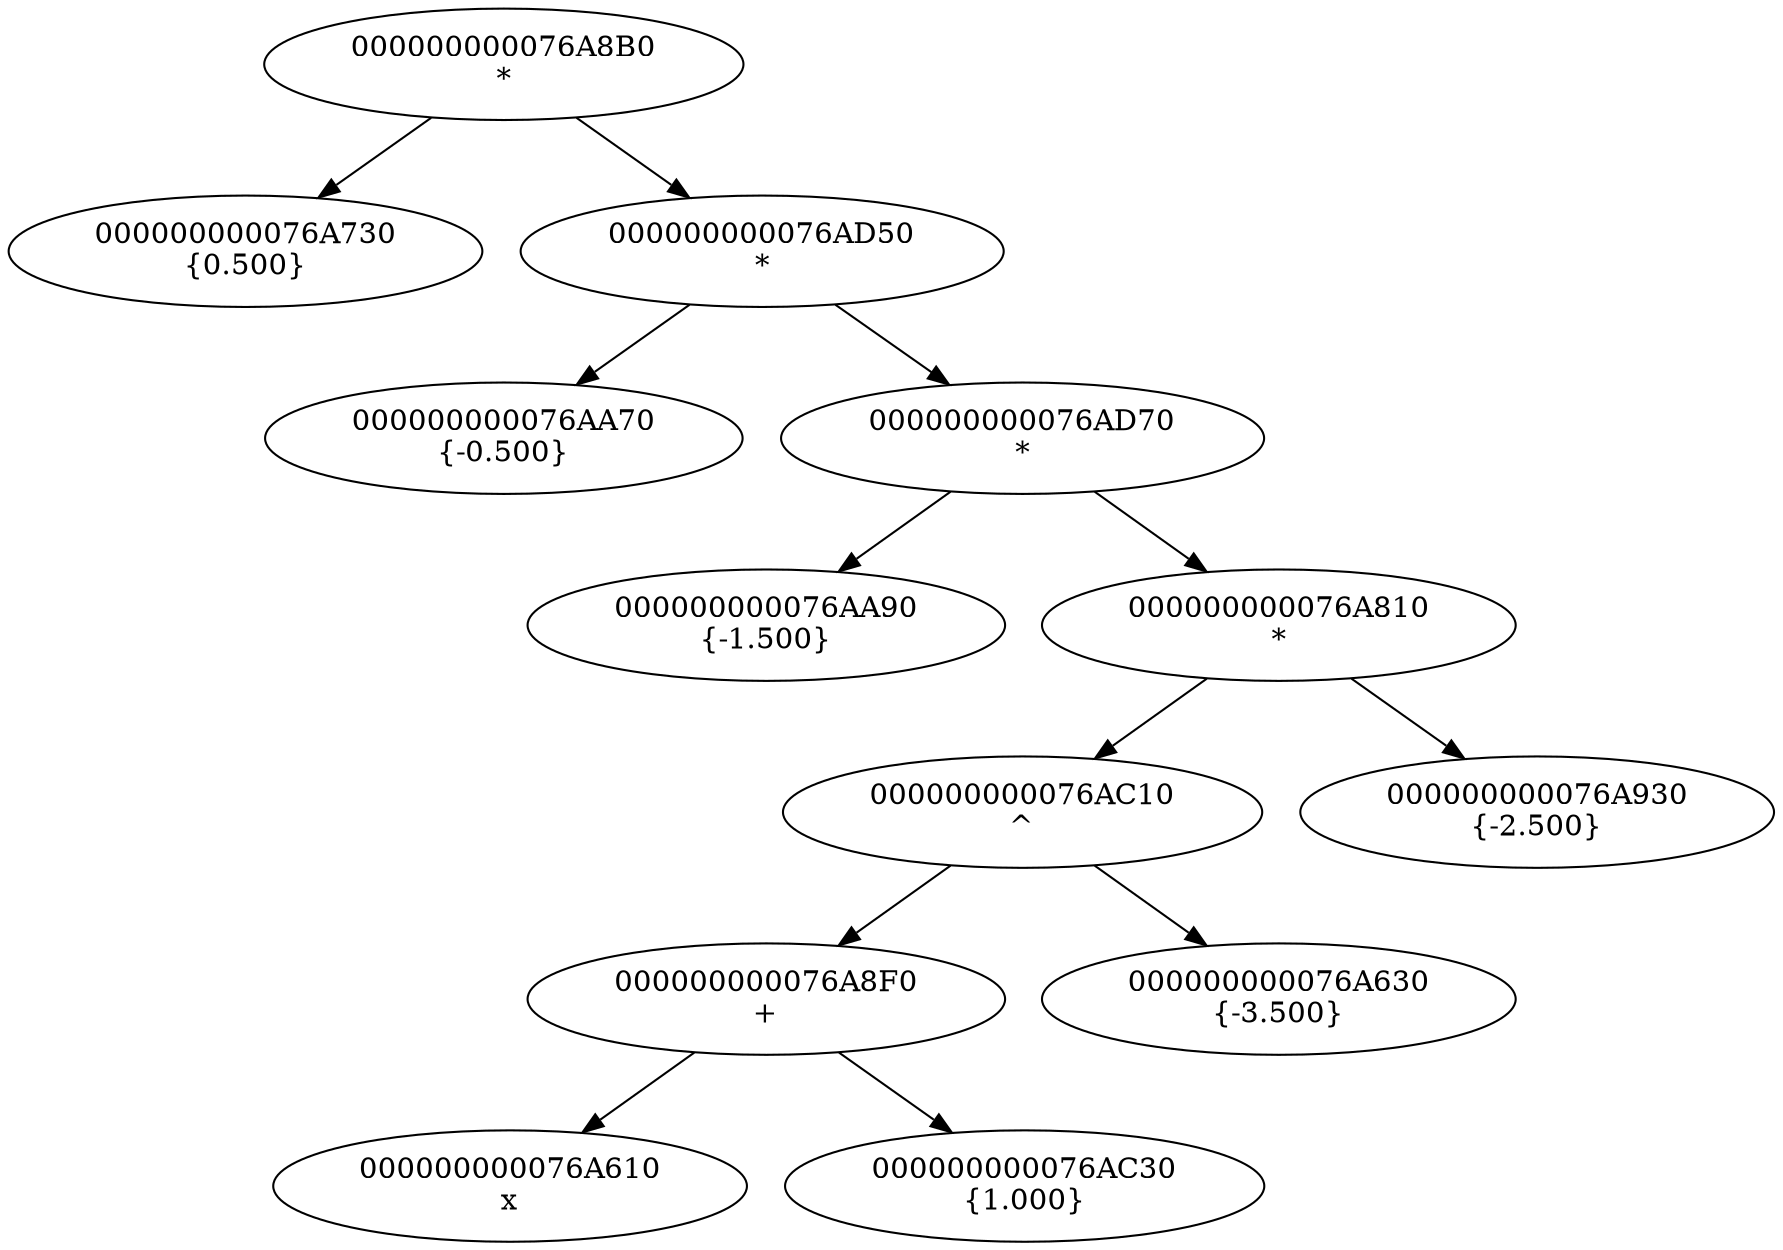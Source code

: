 digraph G{
"000000000076A8B0
*"->"000000000076A730
{0.500}";
"000000000076A8B0
*"->"000000000076AD50
*";
"000000000076A730
{0.500}";
"000000000076AD50
*"->"000000000076AA70
{-0.500}";
"000000000076AD50
*"->"000000000076AD70
*";
"000000000076AA70
{-0.500}";
"000000000076AD70
*"->"000000000076AA90
{-1.500}";
"000000000076AD70
*"->"000000000076A810
*";
"000000000076AA90
{-1.500}";
"000000000076A810
*"->"000000000076AC10
^";
"000000000076A810
*"->"000000000076A930
{-2.500}";
"000000000076AC10
^"->"000000000076A8F0
+";
"000000000076AC10
^"->"000000000076A630
{-3.500}";
"000000000076A8F0
+"->"000000000076A610
x";
"000000000076A8F0
+"->"000000000076AC30
{1.000}";
"000000000076A610
x";
"000000000076AC30
{1.000}";
"000000000076A630
{-3.500}";
"000000000076A930
{-2.500}";
}